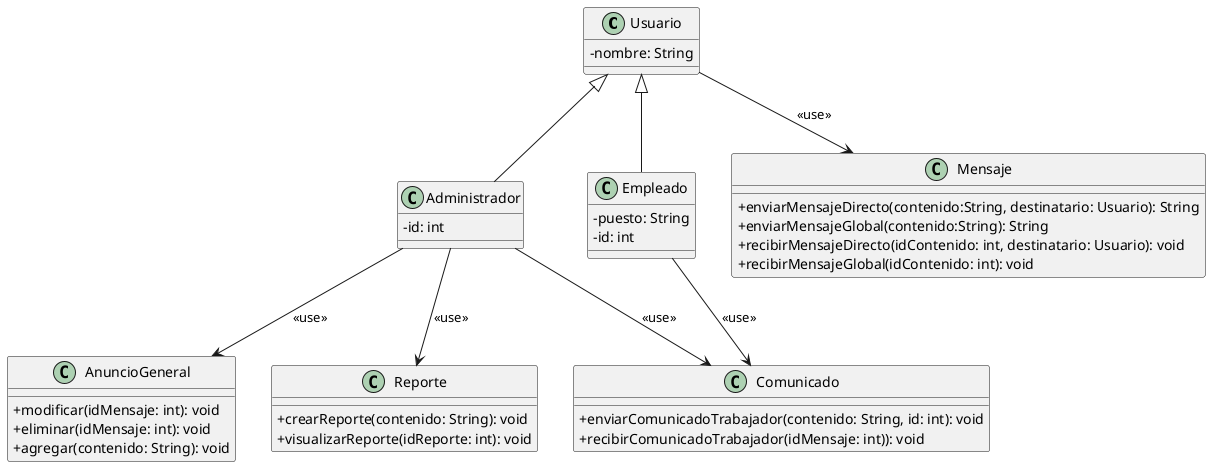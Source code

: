 @startuml
' Encapsulación
skinparam classAttributeIconSize 0

class Usuario {
    - nombre: String
}

class Administrador {
    - id: int
}

class Empleado {
    - puesto: String
    - id: int
}

'Almacenar mensajes como Map
class AnuncioGeneral {
    + modificar(idMensaje: int): void
    + eliminar(idMensaje: int): void
    + agregar(contenido: String): void
}

class Reporte {
    + crearReporte(contenido: String): void
    + visualizarReporte(idReporte: int): void
}

class Comunicado {
    + enviarComunicadoTrabajador(contenido: String, id: int): void
    + recibirComunicadoTrabajador(idMensaje: int)): void
}

class Mensaje{
    + enviarMensajeDirecto(contenido:String, destinatario: Usuario): String
    + enviarMensajeGlobal(contenido:String): String
    + recibirMensajeDirecto(idContenido: int, destinatario: Usuario): void
    + recibirMensajeGlobal(idContenido: int): void
}

Usuario <|-- Empleado
Usuario <|-- Administrador
Administrador --> Comunicado: "<<use>>"
Empleado --> Comunicado: "<<use>>"
Usuario --> Mensaje: "<<use>>"
Administrador --> AnuncioGeneral: "<<use>>"
Administrador --> Reporte: "<<use>>"
@enduml
